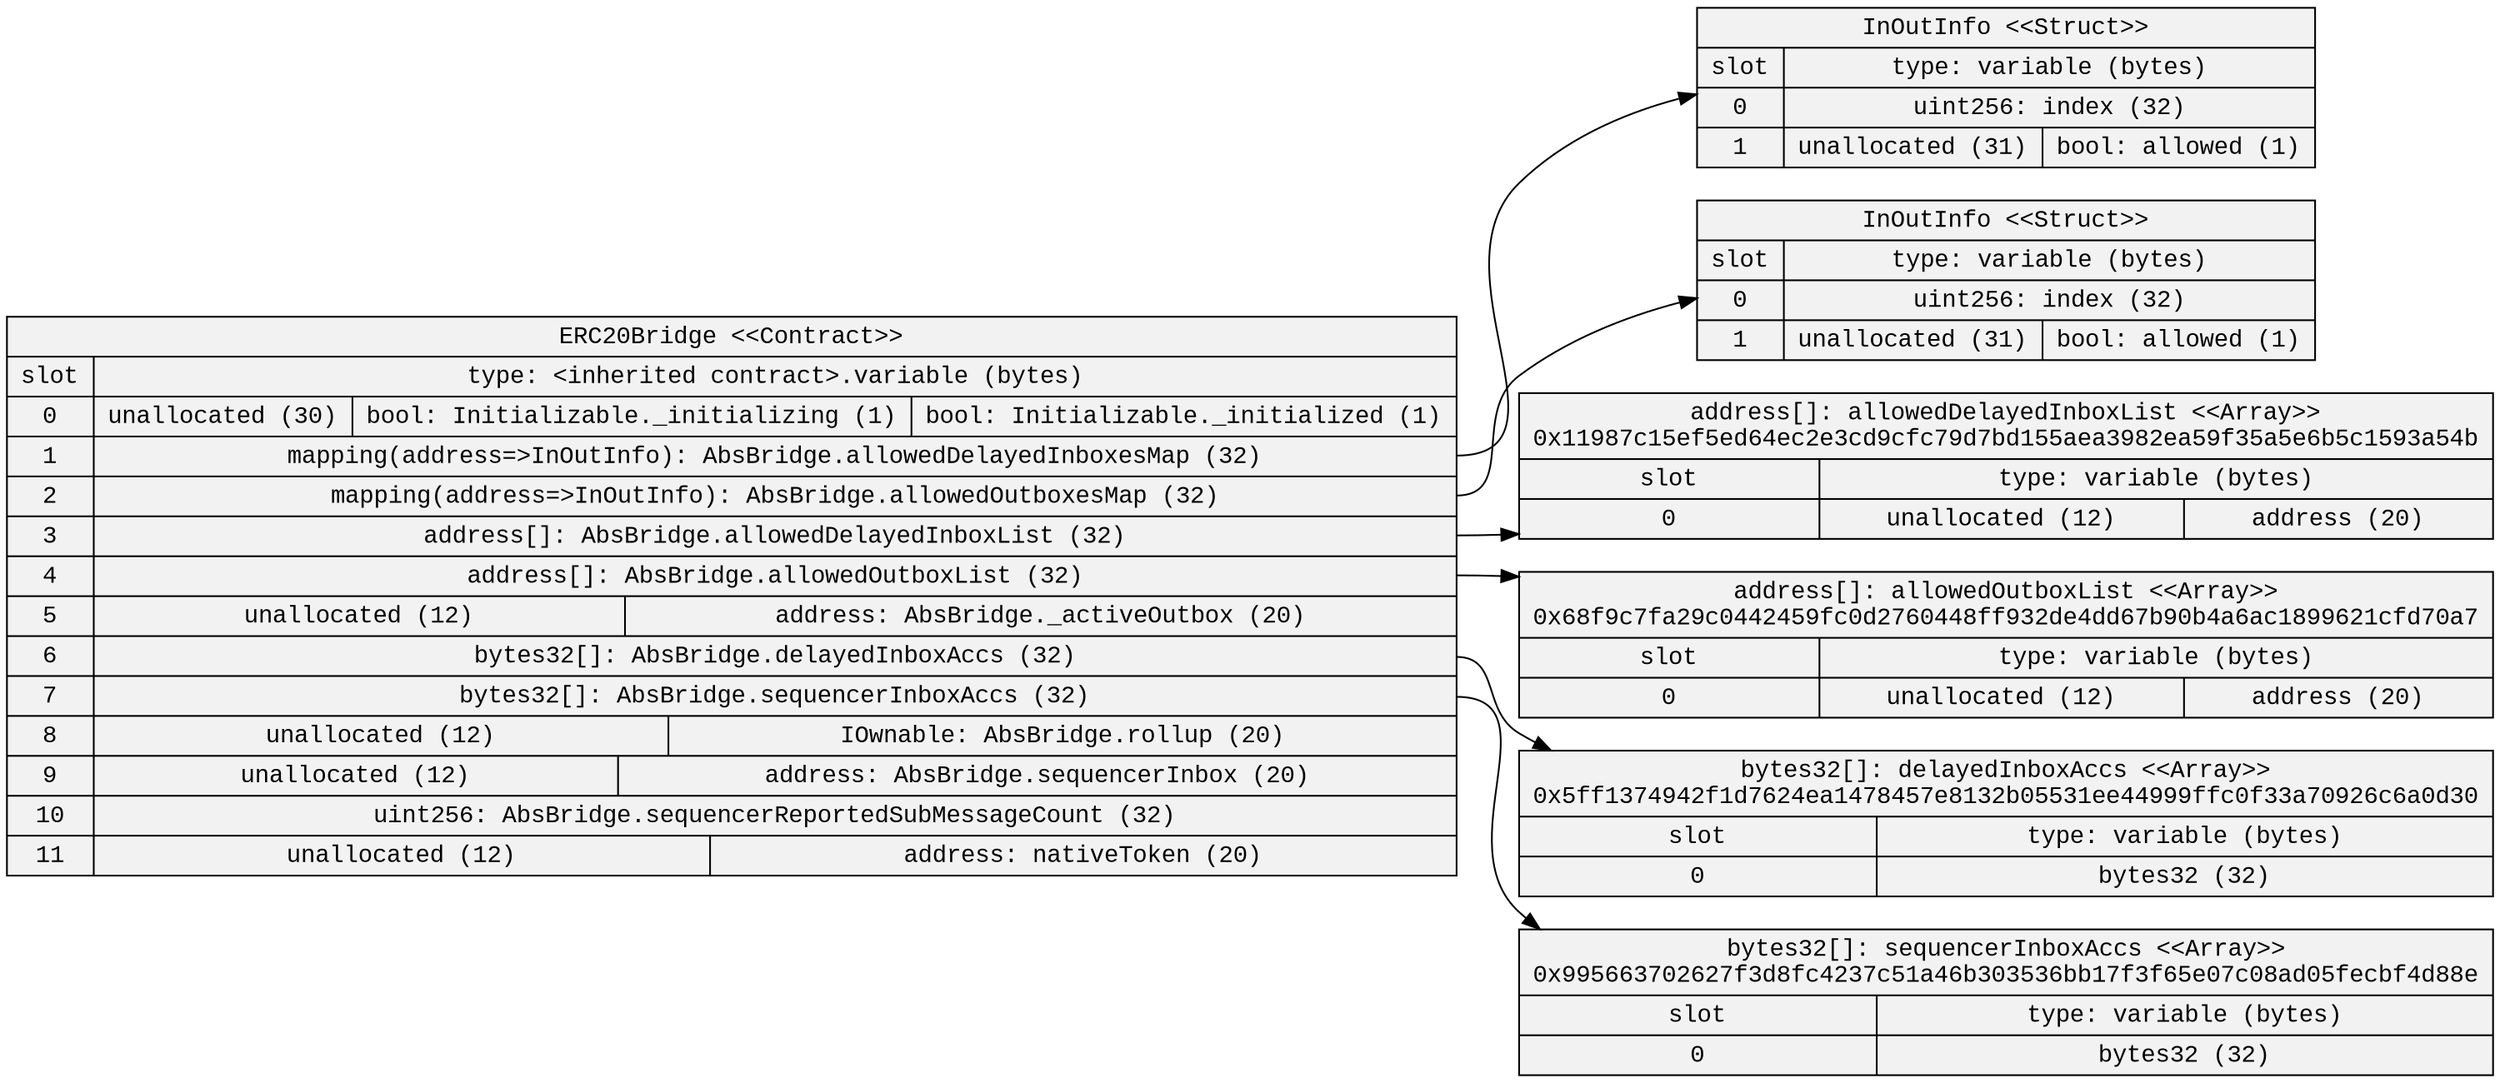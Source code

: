 
digraph StorageDiagram {
rankdir=LR
color=black
arrowhead=open
node [shape=record, style=filled, fillcolor=gray95 fontname="Courier New"]
7 [label="ERC20Bridge \<\<Contract\>\>\n | {{ slot| 0 | 1 | 2 | 3 | 4 | 5 | 6 | 7 | 8 | 9 | 10 | 11 } | { type: \<inherited contract\>.variable (bytes) | {  unallocated (30)  |  bool: Initializable._initializing (1)  |  bool: Initializable._initialized (1) } | { <5> mapping\(address=\>InOutInfo\): AbsBridge.allowedDelayedInboxesMap (32) } | { <8> mapping\(address=\>InOutInfo\): AbsBridge.allowedOutboxesMap (32) } | { <10> address[]: AbsBridge.allowedDelayedInboxList (32) } | { <12> address[]: AbsBridge.allowedOutboxList (32) } | {  unallocated (12)  |  address: AbsBridge._activeOutbox (20) } | { <15> bytes32[]: AbsBridge.delayedInboxAccs (32) } | { <17> bytes32[]: AbsBridge.sequencerInboxAccs (32) } | {  unallocated (12)  |  IOwnable: AbsBridge.rollup (20) } | {  unallocated (12)  |  address: AbsBridge.sequencerInbox (20) } | {  uint256: AbsBridge.sequencerReportedSubMessageCount (32) } | {  unallocated (12)  |  address: nativeToken (20) }}}"]

1 [label="InOutInfo \<\<Struct\>\>\n | {{ slot| 0 | 1 } | { type: variable (bytes) | {  uint256: index (32) } | {  unallocated (31)  |  bool: allowed (1) }}}"]

2 [label="InOutInfo \<\<Struct\>\>\n | {{ slot| 0 | 1 } | { type: variable (bytes) | {  uint256: index (32) } | {  unallocated (31)  |  bool: allowed (1) }}}"]

3 [label="address[]: allowedDelayedInboxList \<\<Array\>\>\n0x11987c15ef5ed64ec2e3cd9cfc79d7bd155aea3982ea59f35a5e6b5c1593a54b | {{ slot| 0 } | { type: variable (bytes) | {  unallocated (12)  |  address (20) }}}"]

4 [label="address[]: allowedOutboxList \<\<Array\>\>\n0x68f9c7fa29c0442459fc0d2760448ff932de4dd67b90b4a6ac1899621cfd70a7 | {{ slot| 0 } | { type: variable (bytes) | {  unallocated (12)  |  address (20) }}}"]

5 [label="bytes32[]: delayedInboxAccs \<\<Array\>\>\n0x5ff1374942f1d7624ea1478457e8132b05531ee44999ffc0f33a70926c6a0d30 | {{ slot| 0 } | { type: variable (bytes) | {  bytes32 (32) }}}"]

6 [label="bytes32[]: sequencerInboxAccs \<\<Array\>\>\n0x995663702627f3d8fc4237c51a46b303536bb17f3f65e07c08ad05fecbf4d88e | {{ slot| 0 } | { type: variable (bytes) | {  bytes32 (32) }}}"]

 7:5 -> 1
 7:8 -> 2
 7:10 -> 3
 7:12 -> 4
 7:15 -> 5
 7:17 -> 6
}